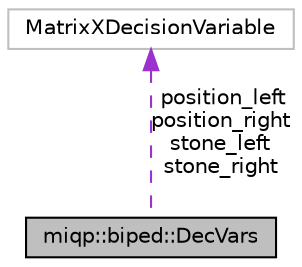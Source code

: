 digraph "miqp::biped::DecVars"
{
 // LATEX_PDF_SIZE
  edge [fontname="Helvetica",fontsize="10",labelfontname="Helvetica",labelfontsize="10"];
  node [fontname="Helvetica",fontsize="10",shape=record];
  Node1 [label="miqp::biped::DecVars",height=0.2,width=0.4,color="black", fillcolor="grey75", style="filled", fontcolor="black",tooltip=" "];
  Node2 -> Node1 [dir="back",color="darkorchid3",fontsize="10",style="dashed",label=" position_left\nposition_right\nstone_left\nstone_right" ,fontname="Helvetica"];
  Node2 [label="MatrixXDecisionVariable",height=0.2,width=0.4,color="grey75", fillcolor="white", style="filled",tooltip=" "];
}
